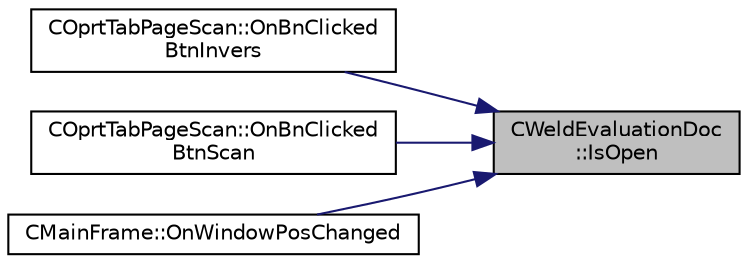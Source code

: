 digraph "CWeldEvaluationDoc::IsOpen"
{
 // LATEX_PDF_SIZE
  edge [fontname="Helvetica",fontsize="10",labelfontname="Helvetica",labelfontsize="10"];
  node [fontname="Helvetica",fontsize="10",shape=record];
  rankdir="RL";
  Node1 [label="CWeldEvaluationDoc\l::IsOpen",height=0.2,width=0.4,color="black", fillcolor="grey75", style="filled", fontcolor="black",tooltip="プロジェクトのオープン判定"];
  Node1 -> Node2 [dir="back",color="midnightblue",fontsize="10",style="solid",fontname="Helvetica"];
  Node2 [label="COprtTabPageScan::OnBnClicked\lBtnInvers",height=0.2,width=0.4,color="black", fillcolor="white", style="filled",URL="$class_c_oprt_tab_page_scan.html#a6b87d0ef6afcfc5a37e5bfa25d13c06d",tooltip="「上下反転」ボタン押下時処理"];
  Node1 -> Node3 [dir="back",color="midnightblue",fontsize="10",style="solid",fontname="Helvetica"];
  Node3 [label="COprtTabPageScan::OnBnClicked\lBtnScan",height=0.2,width=0.4,color="black", fillcolor="white", style="filled",URL="$class_c_oprt_tab_page_scan.html#a325bd4d3b6c573140e8b23f901378767",tooltip="スキャンボタン押下時処理"];
  Node1 -> Node4 [dir="back",color="midnightblue",fontsize="10",style="solid",fontname="Helvetica"];
  Node4 [label="CMainFrame::OnWindowPosChanged",height=0.2,width=0.4,color="black", fillcolor="white", style="filled",URL="$class_c_main_frame.html#ab355432ce1eeb28a99d16e2452129f08",tooltip="ウインドの位置、サイズが変更された時の処理"];
}
